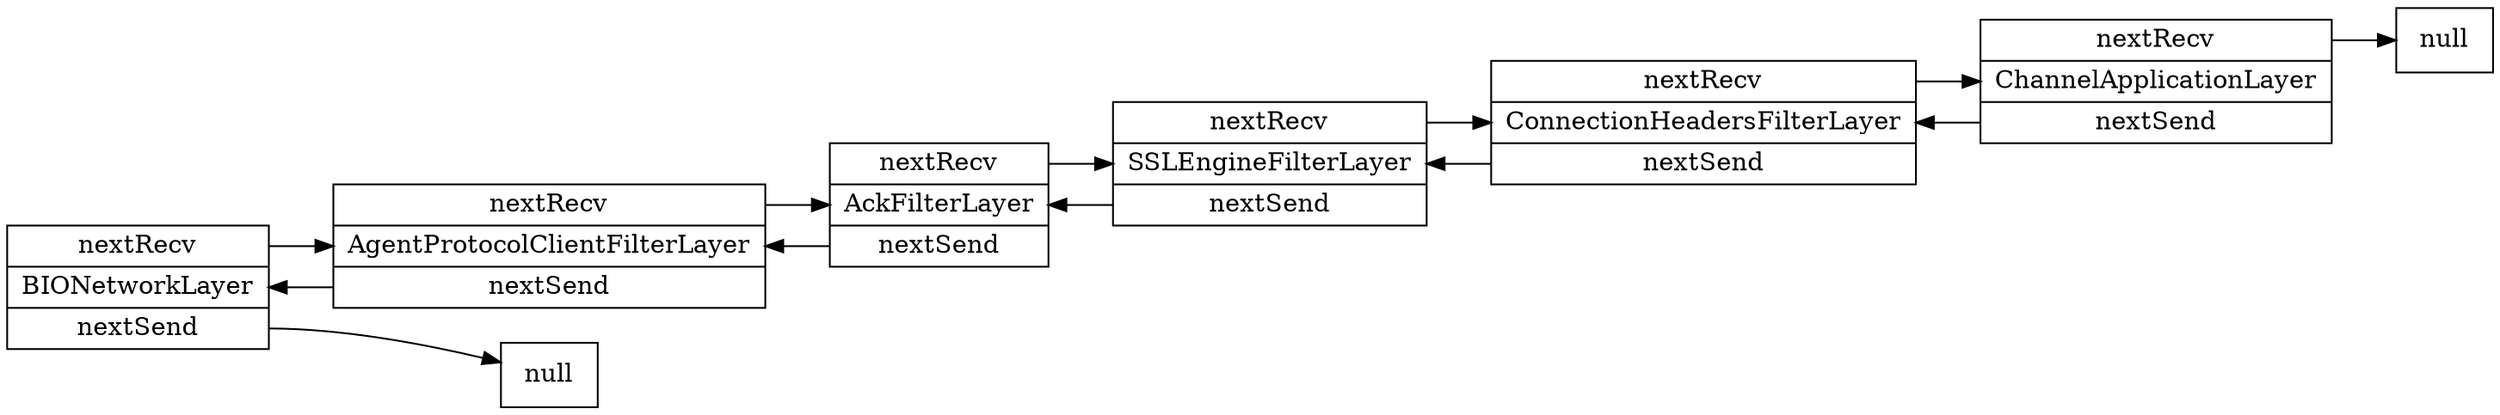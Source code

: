 digraph g {
	rankdir=LR;
	node [shape=record];
	null1 [label="null"];
	network [label="<f0> nextRecv|<f1> BIONetworkLayer|<f2> nextSend"];
	filter1 [label="<f0> nextRecv|<f1> AgentProtocolClientFilterLayer|<f2> nextSend"];
	filter2 [label="<f0> nextRecv|<f1> AckFilterLayer|<f2> nextSend"];
	filter3 [label="<f0> nextRecv|<f1> SSLEngineFilterLayer|<f2> nextSend"];
	filter4 [label="<f0> nextRecv|<f1> ConnectionHeadersFilterLayer|<f2> nextSend"];
	application [label="<f0> nextRecv|<f1> ChannelApplicationLayer|<f2> nextSend"];
	null2 [label="null"];
	network:f2 -> null1;
	network:f0 -> filter1:f1;
	filter1:f0 -> filter2:f1;
	filter1:f2 -> network:f1;
	filter2:f0 -> filter3:f1;
	filter2:f2 -> filter1:f1;
	filter3:f0 -> filter4:f1;
	filter3:f2 -> filter2:f1;
	filter4:f0 -> application:f1;
	filter4:f2 -> filter3:f1;
	application:f0 -> null2;
	application:f2 -> filter4:f1;
}
